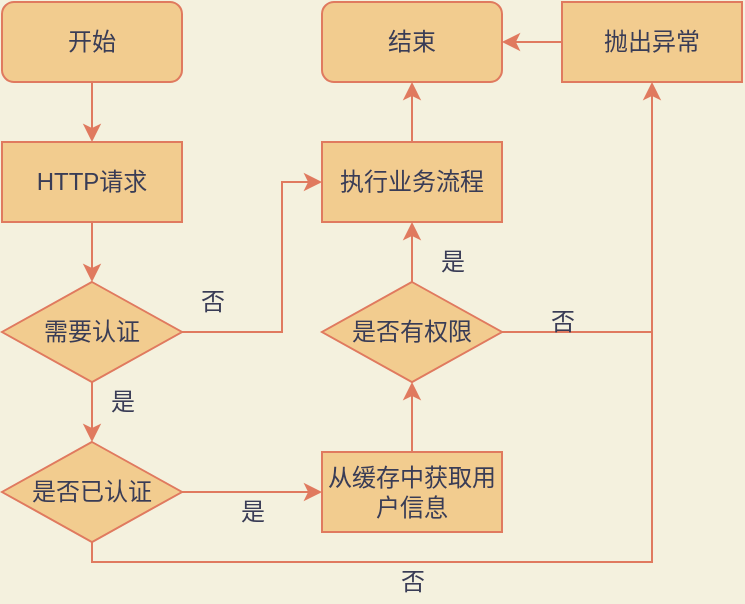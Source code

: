 <mxfile version="15.4.0" type="device"><diagram id="xS4V6xn-cBk4C15zXdU0" name="第 1 页"><mxGraphModel dx="1024" dy="592" grid="1" gridSize="10" guides="1" tooltips="1" connect="1" arrows="1" fold="1" page="1" pageScale="1" pageWidth="827" pageHeight="1169" background="#F4F1DE" math="0" shadow="0"><root><mxCell id="0"/><mxCell id="1" parent="0"/><mxCell id="s_JpXsoTJ-M2IWQZ0zF4-3" value="" style="edgeStyle=orthogonalEdgeStyle;rounded=0;orthogonalLoop=1;jettySize=auto;html=1;strokeColor=#E07A5F;fontColor=#393C56;labelBackgroundColor=#F4F1DE;" edge="1" parent="1" source="s_JpXsoTJ-M2IWQZ0zF4-1" target="s_JpXsoTJ-M2IWQZ0zF4-2"><mxGeometry relative="1" as="geometry"/></mxCell><mxCell id="s_JpXsoTJ-M2IWQZ0zF4-1" value="开始" style="rounded=1;whiteSpace=wrap;html=1;fillColor=#F2CC8F;strokeColor=#E07A5F;fontColor=#393C56;" vertex="1" parent="1"><mxGeometry x="350" y="70" width="90" height="40" as="geometry"/></mxCell><mxCell id="s_JpXsoTJ-M2IWQZ0zF4-5" value="" style="edgeStyle=orthogonalEdgeStyle;rounded=0;orthogonalLoop=1;jettySize=auto;html=1;strokeColor=#E07A5F;fontColor=#393C56;labelBackgroundColor=#F4F1DE;" edge="1" parent="1" source="s_JpXsoTJ-M2IWQZ0zF4-2" target="s_JpXsoTJ-M2IWQZ0zF4-4"><mxGeometry relative="1" as="geometry"/></mxCell><mxCell id="s_JpXsoTJ-M2IWQZ0zF4-2" value="HTTP请求" style="rounded=0;whiteSpace=wrap;html=1;fillColor=#F2CC8F;strokeColor=#E07A5F;fontColor=#393C56;" vertex="1" parent="1"><mxGeometry x="350" y="140" width="90" height="40" as="geometry"/></mxCell><mxCell id="s_JpXsoTJ-M2IWQZ0zF4-9" value="" style="edgeStyle=orthogonalEdgeStyle;rounded=0;orthogonalLoop=1;jettySize=auto;html=1;strokeColor=#E07A5F;fontColor=#393C56;labelBackgroundColor=#F4F1DE;" edge="1" parent="1" source="s_JpXsoTJ-M2IWQZ0zF4-4"><mxGeometry relative="1" as="geometry"><mxPoint x="395" y="290" as="targetPoint"/></mxGeometry></mxCell><mxCell id="s_JpXsoTJ-M2IWQZ0zF4-49" value="" style="edgeStyle=elbowEdgeStyle;rounded=0;sketch=0;orthogonalLoop=1;jettySize=auto;html=1;fontColor=#393C56;strokeColor=#E07A5F;fillColor=#F2CC8F;endArrow=classic;endFill=1;entryX=0;entryY=0.5;entryDx=0;entryDy=0;labelBackgroundColor=#F4F1DE;" edge="1" parent="1" source="s_JpXsoTJ-M2IWQZ0zF4-4" target="s_JpXsoTJ-M2IWQZ0zF4-34"><mxGeometry relative="1" as="geometry"><mxPoint x="500" y="170" as="targetPoint"/><Array as="points"><mxPoint x="490" y="160"/></Array></mxGeometry></mxCell><mxCell id="s_JpXsoTJ-M2IWQZ0zF4-4" value="需要认证" style="rhombus;whiteSpace=wrap;html=1;rounded=0;fillColor=#F2CC8F;strokeColor=#E07A5F;fontColor=#393C56;" vertex="1" parent="1"><mxGeometry x="350" y="210" width="90" height="50" as="geometry"/></mxCell><mxCell id="s_JpXsoTJ-M2IWQZ0zF4-10" value="是" style="text;html=1;align=center;verticalAlign=middle;resizable=0;points=[];autosize=1;strokeColor=none;fillColor=none;fontColor=#393C56;" vertex="1" parent="1"><mxGeometry x="395" y="260" width="30" height="20" as="geometry"/></mxCell><mxCell id="s_JpXsoTJ-M2IWQZ0zF4-15" value="" style="edgeStyle=orthogonalEdgeStyle;rounded=0;orthogonalLoop=1;jettySize=auto;html=1;strokeColor=#E07A5F;fontColor=#393C56;labelBackgroundColor=#F4F1DE;" edge="1" parent="1" source="s_JpXsoTJ-M2IWQZ0zF4-11" target="s_JpXsoTJ-M2IWQZ0zF4-14"><mxGeometry relative="1" as="geometry"/></mxCell><mxCell id="s_JpXsoTJ-M2IWQZ0zF4-42" value="" style="edgeStyle=orthogonalEdgeStyle;rounded=0;orthogonalLoop=1;jettySize=auto;html=1;strokeColor=#E07A5F;fontColor=#393C56;labelBackgroundColor=#F4F1DE;" edge="1" parent="1" source="s_JpXsoTJ-M2IWQZ0zF4-11"><mxGeometry relative="1" as="geometry"><mxPoint x="675" y="110" as="targetPoint"/><Array as="points"><mxPoint x="395" y="350"/><mxPoint x="675" y="350"/></Array></mxGeometry></mxCell><mxCell id="s_JpXsoTJ-M2IWQZ0zF4-11" value="是否已认证" style="rhombus;whiteSpace=wrap;html=1;rounded=0;fillColor=#F2CC8F;strokeColor=#E07A5F;fontColor=#393C56;" vertex="1" parent="1"><mxGeometry x="350" y="290" width="90" height="50" as="geometry"/></mxCell><mxCell id="s_JpXsoTJ-M2IWQZ0zF4-33" value="" style="edgeStyle=orthogonalEdgeStyle;rounded=0;orthogonalLoop=1;jettySize=auto;html=1;strokeColor=#E07A5F;fontColor=#393C56;labelBackgroundColor=#F4F1DE;" edge="1" parent="1" source="s_JpXsoTJ-M2IWQZ0zF4-14" target="s_JpXsoTJ-M2IWQZ0zF4-21"><mxGeometry relative="1" as="geometry"/></mxCell><mxCell id="s_JpXsoTJ-M2IWQZ0zF4-14" value="从缓存中获取用户信息" style="whiteSpace=wrap;html=1;rounded=0;fillColor=#F2CC8F;strokeColor=#E07A5F;fontColor=#393C56;" vertex="1" parent="1"><mxGeometry x="510" y="295" width="90" height="40" as="geometry"/></mxCell><mxCell id="s_JpXsoTJ-M2IWQZ0zF4-16" value="是" style="text;html=1;align=center;verticalAlign=middle;resizable=0;points=[];autosize=1;strokeColor=none;fillColor=none;fontColor=#393C56;" vertex="1" parent="1"><mxGeometry x="460" y="315" width="30" height="20" as="geometry"/></mxCell><mxCell id="s_JpXsoTJ-M2IWQZ0zF4-35" value="" style="edgeStyle=orthogonalEdgeStyle;rounded=0;orthogonalLoop=1;jettySize=auto;html=1;strokeColor=#E07A5F;fontColor=#393C56;labelBackgroundColor=#F4F1DE;" edge="1" parent="1" source="s_JpXsoTJ-M2IWQZ0zF4-21" target="s_JpXsoTJ-M2IWQZ0zF4-34"><mxGeometry relative="1" as="geometry"/></mxCell><mxCell id="s_JpXsoTJ-M2IWQZ0zF4-46" value="" style="rounded=0;orthogonalLoop=1;jettySize=auto;html=1;endArrow=none;endFill=0;strokeColor=#E07A5F;fontColor=#393C56;labelBackgroundColor=#F4F1DE;" edge="1" parent="1" source="s_JpXsoTJ-M2IWQZ0zF4-21"><mxGeometry relative="1" as="geometry"><mxPoint x="675" y="235" as="targetPoint"/></mxGeometry></mxCell><mxCell id="s_JpXsoTJ-M2IWQZ0zF4-21" value="是否有权限" style="rhombus;whiteSpace=wrap;html=1;rounded=0;fillColor=#F2CC8F;strokeColor=#E07A5F;fontColor=#393C56;" vertex="1" parent="1"><mxGeometry x="510" y="210" width="90" height="50" as="geometry"/></mxCell><mxCell id="s_JpXsoTJ-M2IWQZ0zF4-25" value="是" style="text;html=1;align=center;verticalAlign=middle;resizable=0;points=[];autosize=1;strokeColor=none;fillColor=none;fontColor=#393C56;" vertex="1" parent="1"><mxGeometry x="560" y="190" width="30" height="20" as="geometry"/></mxCell><mxCell id="s_JpXsoTJ-M2IWQZ0zF4-31" value="结束" style="whiteSpace=wrap;html=1;rounded=1;fillColor=#F2CC8F;strokeColor=#E07A5F;fontColor=#393C56;" vertex="1" parent="1"><mxGeometry x="510" y="70" width="90" height="40" as="geometry"/></mxCell><mxCell id="s_JpXsoTJ-M2IWQZ0zF4-36" value="" style="edgeStyle=orthogonalEdgeStyle;rounded=0;orthogonalLoop=1;jettySize=auto;html=1;strokeColor=#E07A5F;fontColor=#393C56;labelBackgroundColor=#F4F1DE;" edge="1" parent="1" source="s_JpXsoTJ-M2IWQZ0zF4-34" target="s_JpXsoTJ-M2IWQZ0zF4-31"><mxGeometry relative="1" as="geometry"/></mxCell><mxCell id="s_JpXsoTJ-M2IWQZ0zF4-34" value="执行业务流程" style="whiteSpace=wrap;html=1;rounded=0;fillColor=#F2CC8F;strokeColor=#E07A5F;fontColor=#393C56;" vertex="1" parent="1"><mxGeometry x="510" y="140" width="90" height="40" as="geometry"/></mxCell><mxCell id="s_JpXsoTJ-M2IWQZ0zF4-44" value="" style="edgeStyle=orthogonalEdgeStyle;rounded=0;orthogonalLoop=1;jettySize=auto;html=1;strokeColor=#E07A5F;fontColor=#393C56;labelBackgroundColor=#F4F1DE;" edge="1" parent="1" source="s_JpXsoTJ-M2IWQZ0zF4-43" target="s_JpXsoTJ-M2IWQZ0zF4-31"><mxGeometry relative="1" as="geometry"/></mxCell><mxCell id="s_JpXsoTJ-M2IWQZ0zF4-43" value="抛出异常" style="rounded=0;whiteSpace=wrap;html=1;fillColor=#F2CC8F;strokeColor=#E07A5F;fontColor=#393C56;" vertex="1" parent="1"><mxGeometry x="630" y="70" width="90" height="40" as="geometry"/></mxCell><mxCell id="s_JpXsoTJ-M2IWQZ0zF4-47" value="否" style="text;html=1;align=center;verticalAlign=middle;resizable=0;points=[];autosize=1;strokeColor=none;fillColor=none;fontColor=#393C56;" vertex="1" parent="1"><mxGeometry x="615" y="220" width="30" height="20" as="geometry"/></mxCell><mxCell id="s_JpXsoTJ-M2IWQZ0zF4-48" value="否" style="text;html=1;align=center;verticalAlign=middle;resizable=0;points=[];autosize=1;strokeColor=none;fillColor=none;fontColor=#393C56;" vertex="1" parent="1"><mxGeometry x="540" y="350" width="30" height="20" as="geometry"/></mxCell><mxCell id="s_JpXsoTJ-M2IWQZ0zF4-50" value="否" style="text;html=1;align=center;verticalAlign=middle;resizable=0;points=[];autosize=1;strokeColor=none;fillColor=none;fontColor=#393C56;" vertex="1" parent="1"><mxGeometry x="440" y="210" width="30" height="20" as="geometry"/></mxCell></root></mxGraphModel></diagram></mxfile>